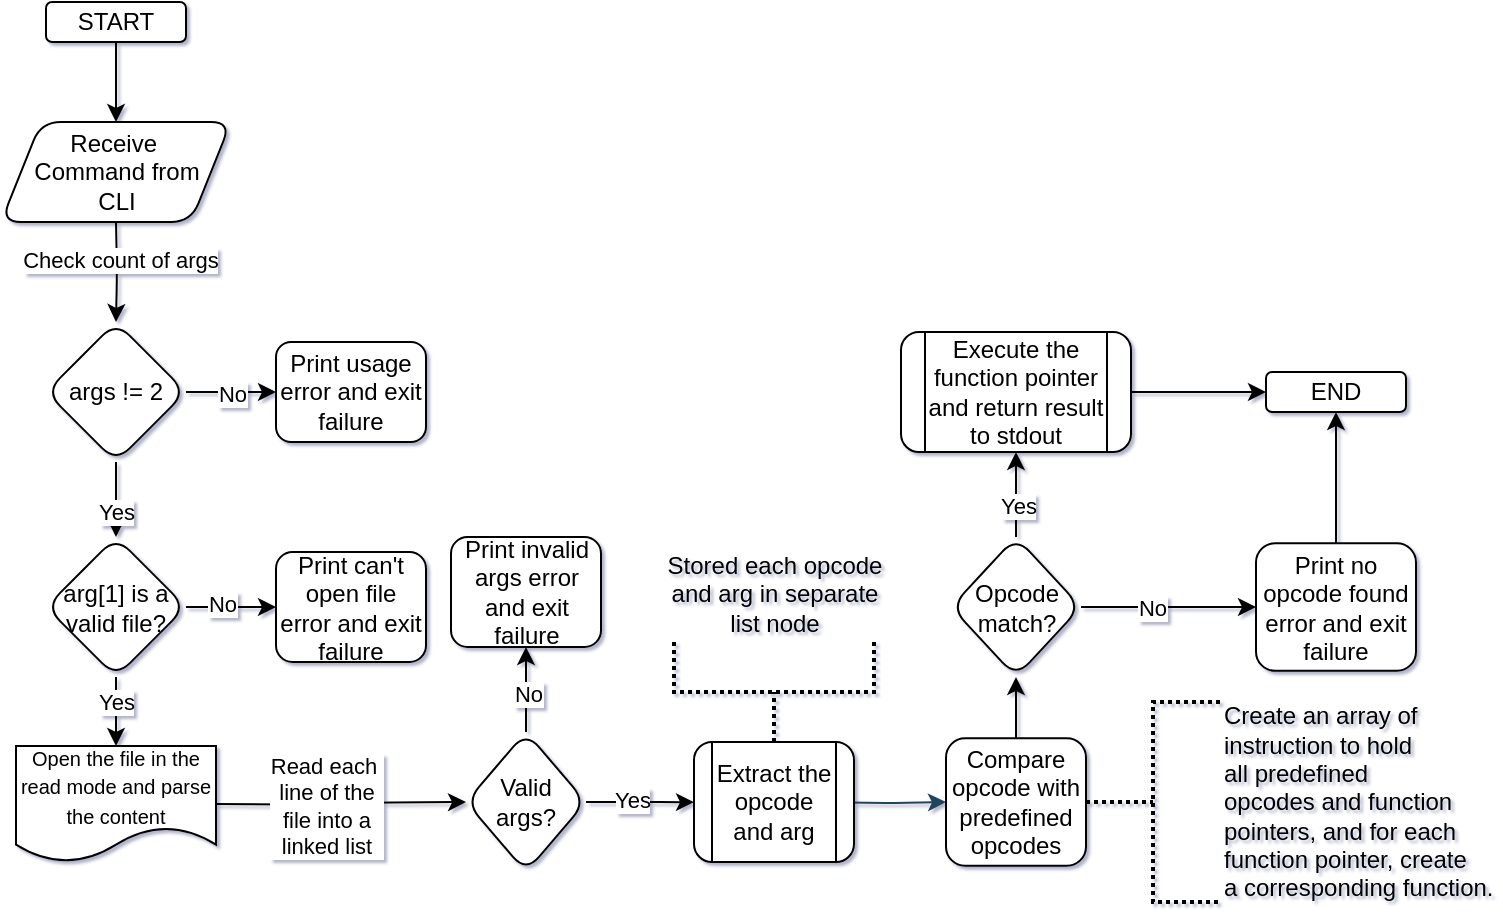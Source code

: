 <mxfile version="22.1.8" type="github">
  <diagram id="C5RBs43oDa-KdzZeNtuy" name="Page-1">
    <mxGraphModel dx="794" dy="446" grid="0" gridSize="10" guides="1" tooltips="1" connect="1" arrows="1" fold="1" page="1" pageScale="1" pageWidth="827" pageHeight="1169" math="0" shadow="1">
      <root>
        <mxCell id="WIyWlLk6GJQsqaUBKTNV-0" />
        <mxCell id="WIyWlLk6GJQsqaUBKTNV-1" parent="WIyWlLk6GJQsqaUBKTNV-0" />
        <mxCell id="0wCFsdbysDWYnxFJeVAg-2" value="" style="edgeStyle=orthogonalEdgeStyle;rounded=1;orthogonalLoop=1;jettySize=auto;html=1;" edge="1" parent="WIyWlLk6GJQsqaUBKTNV-1" source="0wCFsdbysDWYnxFJeVAg-0">
          <mxGeometry relative="1" as="geometry">
            <mxPoint x="125" y="100" as="targetPoint" />
          </mxGeometry>
        </mxCell>
        <mxCell id="0wCFsdbysDWYnxFJeVAg-0" value="START" style="rounded=1;whiteSpace=wrap;html=1;" vertex="1" parent="WIyWlLk6GJQsqaUBKTNV-1">
          <mxGeometry x="90" y="40" width="70" height="20" as="geometry" />
        </mxCell>
        <mxCell id="0wCFsdbysDWYnxFJeVAg-4" value="" style="edgeStyle=orthogonalEdgeStyle;rounded=1;orthogonalLoop=1;jettySize=auto;html=1;" edge="1" parent="WIyWlLk6GJQsqaUBKTNV-1" target="0wCFsdbysDWYnxFJeVAg-3">
          <mxGeometry relative="1" as="geometry">
            <mxPoint x="125" y="150" as="sourcePoint" />
          </mxGeometry>
        </mxCell>
        <mxCell id="0wCFsdbysDWYnxFJeVAg-9" value="Check count of args" style="edgeLabel;html=1;align=center;verticalAlign=middle;resizable=0;points=[];rounded=1;" vertex="1" connectable="0" parent="0wCFsdbysDWYnxFJeVAg-4">
          <mxGeometry x="-0.24" y="1" relative="1" as="geometry">
            <mxPoint as="offset" />
          </mxGeometry>
        </mxCell>
        <mxCell id="0wCFsdbysDWYnxFJeVAg-7" value="" style="edgeStyle=orthogonalEdgeStyle;rounded=1;orthogonalLoop=1;jettySize=auto;html=1;" edge="1" parent="WIyWlLk6GJQsqaUBKTNV-1" source="0wCFsdbysDWYnxFJeVAg-3" target="0wCFsdbysDWYnxFJeVAg-5">
          <mxGeometry relative="1" as="geometry" />
        </mxCell>
        <mxCell id="0wCFsdbysDWYnxFJeVAg-10" value="No" style="edgeLabel;html=1;align=center;verticalAlign=middle;resizable=0;points=[];rounded=1;" vertex="1" connectable="0" parent="0wCFsdbysDWYnxFJeVAg-7">
          <mxGeometry y="-1" relative="1" as="geometry">
            <mxPoint as="offset" />
          </mxGeometry>
        </mxCell>
        <mxCell id="0wCFsdbysDWYnxFJeVAg-13" value="" style="edgeStyle=orthogonalEdgeStyle;rounded=1;orthogonalLoop=1;jettySize=auto;html=1;" edge="1" parent="WIyWlLk6GJQsqaUBKTNV-1" source="0wCFsdbysDWYnxFJeVAg-3" target="0wCFsdbysDWYnxFJeVAg-12">
          <mxGeometry relative="1" as="geometry" />
        </mxCell>
        <mxCell id="0wCFsdbysDWYnxFJeVAg-33" value="Yes" style="edgeLabel;html=1;align=center;verticalAlign=middle;resizable=0;points=[];rounded=1;" vertex="1" connectable="0" parent="0wCFsdbysDWYnxFJeVAg-13">
          <mxGeometry x="0.409" relative="1" as="geometry">
            <mxPoint as="offset" />
          </mxGeometry>
        </mxCell>
        <mxCell id="0wCFsdbysDWYnxFJeVAg-3" value="args != 2" style="rhombus;whiteSpace=wrap;html=1;rounded=1;" vertex="1" parent="WIyWlLk6GJQsqaUBKTNV-1">
          <mxGeometry x="90" y="200" width="70" height="70" as="geometry" />
        </mxCell>
        <mxCell id="0wCFsdbysDWYnxFJeVAg-5" value="Print usage error and exit failure" style="rounded=1;whiteSpace=wrap;html=1;" vertex="1" parent="WIyWlLk6GJQsqaUBKTNV-1">
          <mxGeometry x="205" y="210" width="75" height="50" as="geometry" />
        </mxCell>
        <mxCell id="0wCFsdbysDWYnxFJeVAg-16" value="" style="edgeStyle=orthogonalEdgeStyle;rounded=1;orthogonalLoop=1;jettySize=auto;html=1;" edge="1" parent="WIyWlLk6GJQsqaUBKTNV-1" source="0wCFsdbysDWYnxFJeVAg-12" target="0wCFsdbysDWYnxFJeVAg-14">
          <mxGeometry relative="1" as="geometry" />
        </mxCell>
        <mxCell id="0wCFsdbysDWYnxFJeVAg-19" value="No" style="edgeLabel;html=1;align=center;verticalAlign=middle;resizable=0;points=[];rounded=1;" vertex="1" connectable="0" parent="0wCFsdbysDWYnxFJeVAg-16">
          <mxGeometry x="-0.2" y="2" relative="1" as="geometry">
            <mxPoint as="offset" />
          </mxGeometry>
        </mxCell>
        <mxCell id="0wCFsdbysDWYnxFJeVAg-17" value="" style="edgeStyle=orthogonalEdgeStyle;rounded=1;orthogonalLoop=1;jettySize=auto;html=1;" edge="1" parent="WIyWlLk6GJQsqaUBKTNV-1" source="0wCFsdbysDWYnxFJeVAg-12" target="0wCFsdbysDWYnxFJeVAg-31">
          <mxGeometry relative="1" as="geometry">
            <mxPoint x="125" y="410" as="targetPoint" />
          </mxGeometry>
        </mxCell>
        <mxCell id="0wCFsdbysDWYnxFJeVAg-18" value="Yes" style="edgeLabel;html=1;align=center;verticalAlign=middle;resizable=0;points=[];rounded=1;" vertex="1" connectable="0" parent="0wCFsdbysDWYnxFJeVAg-17">
          <mxGeometry x="0.28" relative="1" as="geometry">
            <mxPoint y="-6" as="offset" />
          </mxGeometry>
        </mxCell>
        <mxCell id="0wCFsdbysDWYnxFJeVAg-12" value="arg[1] is a valid file?" style="rhombus;whiteSpace=wrap;html=1;rounded=1;" vertex="1" parent="WIyWlLk6GJQsqaUBKTNV-1">
          <mxGeometry x="90" y="307.5" width="70" height="70" as="geometry" />
        </mxCell>
        <mxCell id="0wCFsdbysDWYnxFJeVAg-14" value="Print can&#39;t open file error and exit failure" style="rounded=1;whiteSpace=wrap;html=1;" vertex="1" parent="WIyWlLk6GJQsqaUBKTNV-1">
          <mxGeometry x="205" y="315" width="75" height="55" as="geometry" />
        </mxCell>
        <mxCell id="0wCFsdbysDWYnxFJeVAg-21" value="" style="edgeStyle=orthogonalEdgeStyle;rounded=1;orthogonalLoop=1;jettySize=auto;html=1;exitX=1;exitY=0.5;exitDx=0;exitDy=0;" edge="1" parent="WIyWlLk6GJQsqaUBKTNV-1">
          <mxGeometry relative="1" as="geometry">
            <mxPoint x="175" y="441" as="sourcePoint" />
            <mxPoint x="300" y="440" as="targetPoint" />
          </mxGeometry>
        </mxCell>
        <mxCell id="0wCFsdbysDWYnxFJeVAg-22" value="Read each&amp;nbsp;&lt;br&gt;line of the&lt;br&gt;file into a&lt;br&gt;linked list" style="edgeLabel;html=1;align=center;verticalAlign=middle;resizable=0;points=[];rounded=1;" vertex="1" connectable="0" parent="0wCFsdbysDWYnxFJeVAg-21">
          <mxGeometry x="-0.127" relative="1" as="geometry">
            <mxPoint as="offset" />
          </mxGeometry>
        </mxCell>
        <mxCell id="0wCFsdbysDWYnxFJeVAg-27" value="" style="edgeStyle=orthogonalEdgeStyle;rounded=1;orthogonalLoop=1;jettySize=auto;html=1;" edge="1" parent="WIyWlLk6GJQsqaUBKTNV-1" source="0wCFsdbysDWYnxFJeVAg-20" target="0wCFsdbysDWYnxFJeVAg-25">
          <mxGeometry relative="1" as="geometry" />
        </mxCell>
        <mxCell id="0wCFsdbysDWYnxFJeVAg-29" value="No" style="edgeLabel;html=1;align=center;verticalAlign=middle;resizable=0;points=[];rounded=1;" vertex="1" connectable="0" parent="0wCFsdbysDWYnxFJeVAg-27">
          <mxGeometry x="-0.106" y="-1" relative="1" as="geometry">
            <mxPoint as="offset" />
          </mxGeometry>
        </mxCell>
        <mxCell id="0wCFsdbysDWYnxFJeVAg-28" value="" style="edgeStyle=orthogonalEdgeStyle;rounded=1;orthogonalLoop=1;jettySize=auto;html=1;" edge="1" parent="WIyWlLk6GJQsqaUBKTNV-1" source="0wCFsdbysDWYnxFJeVAg-20">
          <mxGeometry relative="1" as="geometry">
            <mxPoint x="414" y="440.1" as="targetPoint" />
          </mxGeometry>
        </mxCell>
        <mxCell id="0wCFsdbysDWYnxFJeVAg-30" value="Yes" style="edgeLabel;html=1;align=center;verticalAlign=middle;resizable=0;points=[];rounded=1;" vertex="1" connectable="0" parent="0wCFsdbysDWYnxFJeVAg-28">
          <mxGeometry x="-0.15" y="1" relative="1" as="geometry">
            <mxPoint as="offset" />
          </mxGeometry>
        </mxCell>
        <mxCell id="0wCFsdbysDWYnxFJeVAg-20" value="Valid args?" style="rhombus;whiteSpace=wrap;html=1;rounded=1;" vertex="1" parent="WIyWlLk6GJQsqaUBKTNV-1">
          <mxGeometry x="300" y="405" width="60" height="70" as="geometry" />
        </mxCell>
        <mxCell id="0wCFsdbysDWYnxFJeVAg-25" value="Print invalid&lt;br&gt;args error and exit failure" style="rounded=1;whiteSpace=wrap;html=1;" vertex="1" parent="WIyWlLk6GJQsqaUBKTNV-1">
          <mxGeometry x="292.5" y="307.5" width="75" height="55" as="geometry" />
        </mxCell>
        <mxCell id="0wCFsdbysDWYnxFJeVAg-49" value="" style="edgeStyle=orthogonalEdgeStyle;rounded=1;orthogonalLoop=1;jettySize=auto;html=1;strokeColor=#23445D;" edge="1" parent="WIyWlLk6GJQsqaUBKTNV-1" target="0wCFsdbysDWYnxFJeVAg-48">
          <mxGeometry relative="1" as="geometry">
            <mxPoint x="480" y="440.1" as="sourcePoint" />
          </mxGeometry>
        </mxCell>
        <mxCell id="0wCFsdbysDWYnxFJeVAg-31" value="&lt;font style=&quot;font-size: 10px;&quot;&gt;Open the file in the read mode and parse the content&lt;/font&gt;" style="shape=document;whiteSpace=wrap;html=1;boundedLbl=1;rounded=1;" vertex="1" parent="WIyWlLk6GJQsqaUBKTNV-1">
          <mxGeometry x="75" y="412" width="100" height="58" as="geometry" />
        </mxCell>
        <mxCell id="0wCFsdbysDWYnxFJeVAg-32" value="Receive&amp;nbsp;&lt;br&gt;Command from&lt;br&gt;CLI" style="shape=parallelogram;perimeter=parallelogramPerimeter;whiteSpace=wrap;html=1;fixedSize=1;rounded=1;" vertex="1" parent="WIyWlLk6GJQsqaUBKTNV-1">
          <mxGeometry x="67.5" y="100" width="115" height="50" as="geometry" />
        </mxCell>
        <mxCell id="0wCFsdbysDWYnxFJeVAg-67" value="" style="edgeStyle=orthogonalEdgeStyle;rounded=1;orthogonalLoop=1;jettySize=auto;html=1;" edge="1" parent="WIyWlLk6GJQsqaUBKTNV-1" source="0wCFsdbysDWYnxFJeVAg-48" target="0wCFsdbysDWYnxFJeVAg-61">
          <mxGeometry relative="1" as="geometry" />
        </mxCell>
        <mxCell id="0wCFsdbysDWYnxFJeVAg-48" value="Compare opcode with predefined opcodes" style="rounded=1;whiteSpace=wrap;html=1;" vertex="1" parent="WIyWlLk6GJQsqaUBKTNV-1">
          <mxGeometry x="540" y="408.13" width="70" height="63.75" as="geometry" />
        </mxCell>
        <mxCell id="0wCFsdbysDWYnxFJeVAg-52" value="Extract the opcode and arg" style="shape=process;whiteSpace=wrap;html=1;backgroundOutline=1;rounded=1;" vertex="1" parent="WIyWlLk6GJQsqaUBKTNV-1">
          <mxGeometry x="414" y="410" width="80" height="60" as="geometry" />
        </mxCell>
        <mxCell id="0wCFsdbysDWYnxFJeVAg-53" value="Stored each opcode&lt;br&gt;and arg in separate&lt;br&gt;list node" style="strokeWidth=2;html=1;shape=mxgraph.flowchart.annotation_2;align=center;labelPosition=center;pointerEvents=1;verticalAlign=bottom;fontFamily=Helvetica;fontSize=12;flipH=1;flipV=1;direction=south;horizontal=1;verticalLabelPosition=top;dashed=1;dashPattern=1 1;rounded=1;" vertex="1" parent="WIyWlLk6GJQsqaUBKTNV-1">
          <mxGeometry x="404" y="360" width="100" height="50" as="geometry" />
        </mxCell>
        <mxCell id="0wCFsdbysDWYnxFJeVAg-59" value="Create an array of&lt;br&gt;instruction to hold&amp;nbsp;&lt;br&gt;all predefined&amp;nbsp;&lt;br&gt;opcodes and function&lt;br&gt;pointers, and for each&lt;br&gt;function pointer, create&lt;br&gt;a corresponding function." style="strokeWidth=2;html=1;shape=mxgraph.flowchart.annotation_2;align=left;labelPosition=right;pointerEvents=1;verticalAlign=middle;fontFamily=Helvetica;fontSize=12;flipH=1;flipV=1;direction=west;horizontal=1;verticalLabelPosition=middle;dashed=1;dashPattern=1 1;rounded=1;" vertex="1" parent="WIyWlLk6GJQsqaUBKTNV-1">
          <mxGeometry x="610" y="390" width="67" height="100" as="geometry" />
        </mxCell>
        <mxCell id="0wCFsdbysDWYnxFJeVAg-68" value="" style="edgeStyle=orthogonalEdgeStyle;rounded=1;orthogonalLoop=1;jettySize=auto;html=1;" edge="1" parent="WIyWlLk6GJQsqaUBKTNV-1" source="0wCFsdbysDWYnxFJeVAg-61" target="0wCFsdbysDWYnxFJeVAg-65">
          <mxGeometry relative="1" as="geometry" />
        </mxCell>
        <mxCell id="0wCFsdbysDWYnxFJeVAg-69" value="Yes" style="edgeLabel;html=1;align=center;verticalAlign=middle;resizable=0;points=[];" vertex="1" connectable="0" parent="0wCFsdbysDWYnxFJeVAg-68">
          <mxGeometry x="-0.271" relative="1" as="geometry">
            <mxPoint x="1" as="offset" />
          </mxGeometry>
        </mxCell>
        <mxCell id="0wCFsdbysDWYnxFJeVAg-75" value="" style="edgeStyle=orthogonalEdgeStyle;rounded=1;orthogonalLoop=1;jettySize=auto;html=1;" edge="1" parent="WIyWlLk6GJQsqaUBKTNV-1" source="0wCFsdbysDWYnxFJeVAg-61" target="0wCFsdbysDWYnxFJeVAg-74">
          <mxGeometry relative="1" as="geometry" />
        </mxCell>
        <mxCell id="0wCFsdbysDWYnxFJeVAg-76" value="No" style="edgeLabel;html=1;align=center;verticalAlign=middle;resizable=0;points=[];" vertex="1" connectable="0" parent="0wCFsdbysDWYnxFJeVAg-75">
          <mxGeometry x="-0.2" y="1" relative="1" as="geometry">
            <mxPoint y="1" as="offset" />
          </mxGeometry>
        </mxCell>
        <mxCell id="0wCFsdbysDWYnxFJeVAg-61" value="Opcode&lt;br&gt;match?" style="rhombus;whiteSpace=wrap;html=1;rounded=1;" vertex="1" parent="WIyWlLk6GJQsqaUBKTNV-1">
          <mxGeometry x="542.5" y="307.5" width="65" height="70" as="geometry" />
        </mxCell>
        <mxCell id="0wCFsdbysDWYnxFJeVAg-79" value="" style="edgeStyle=orthogonalEdgeStyle;rounded=1;orthogonalLoop=1;jettySize=auto;html=1;" edge="1" parent="WIyWlLk6GJQsqaUBKTNV-1" source="0wCFsdbysDWYnxFJeVAg-65" target="0wCFsdbysDWYnxFJeVAg-77">
          <mxGeometry relative="1" as="geometry" />
        </mxCell>
        <mxCell id="0wCFsdbysDWYnxFJeVAg-65" value="Execute the function pointer and return result to stdout" style="shape=process;whiteSpace=wrap;html=1;backgroundOutline=1;rounded=1;" vertex="1" parent="WIyWlLk6GJQsqaUBKTNV-1">
          <mxGeometry x="517.5" y="205" width="115" height="60" as="geometry" />
        </mxCell>
        <mxCell id="0wCFsdbysDWYnxFJeVAg-78" value="" style="edgeStyle=orthogonalEdgeStyle;rounded=1;orthogonalLoop=1;jettySize=auto;html=1;" edge="1" parent="WIyWlLk6GJQsqaUBKTNV-1" source="0wCFsdbysDWYnxFJeVAg-74" target="0wCFsdbysDWYnxFJeVAg-77">
          <mxGeometry relative="1" as="geometry" />
        </mxCell>
        <mxCell id="0wCFsdbysDWYnxFJeVAg-74" value="Print no opcode found error and exit failure" style="rounded=1;whiteSpace=wrap;html=1;" vertex="1" parent="WIyWlLk6GJQsqaUBKTNV-1">
          <mxGeometry x="695" y="310.63" width="80" height="63.75" as="geometry" />
        </mxCell>
        <mxCell id="0wCFsdbysDWYnxFJeVAg-77" value="END" style="rounded=1;whiteSpace=wrap;html=1;" vertex="1" parent="WIyWlLk6GJQsqaUBKTNV-1">
          <mxGeometry x="700" y="225" width="70" height="20" as="geometry" />
        </mxCell>
      </root>
    </mxGraphModel>
  </diagram>
</mxfile>
